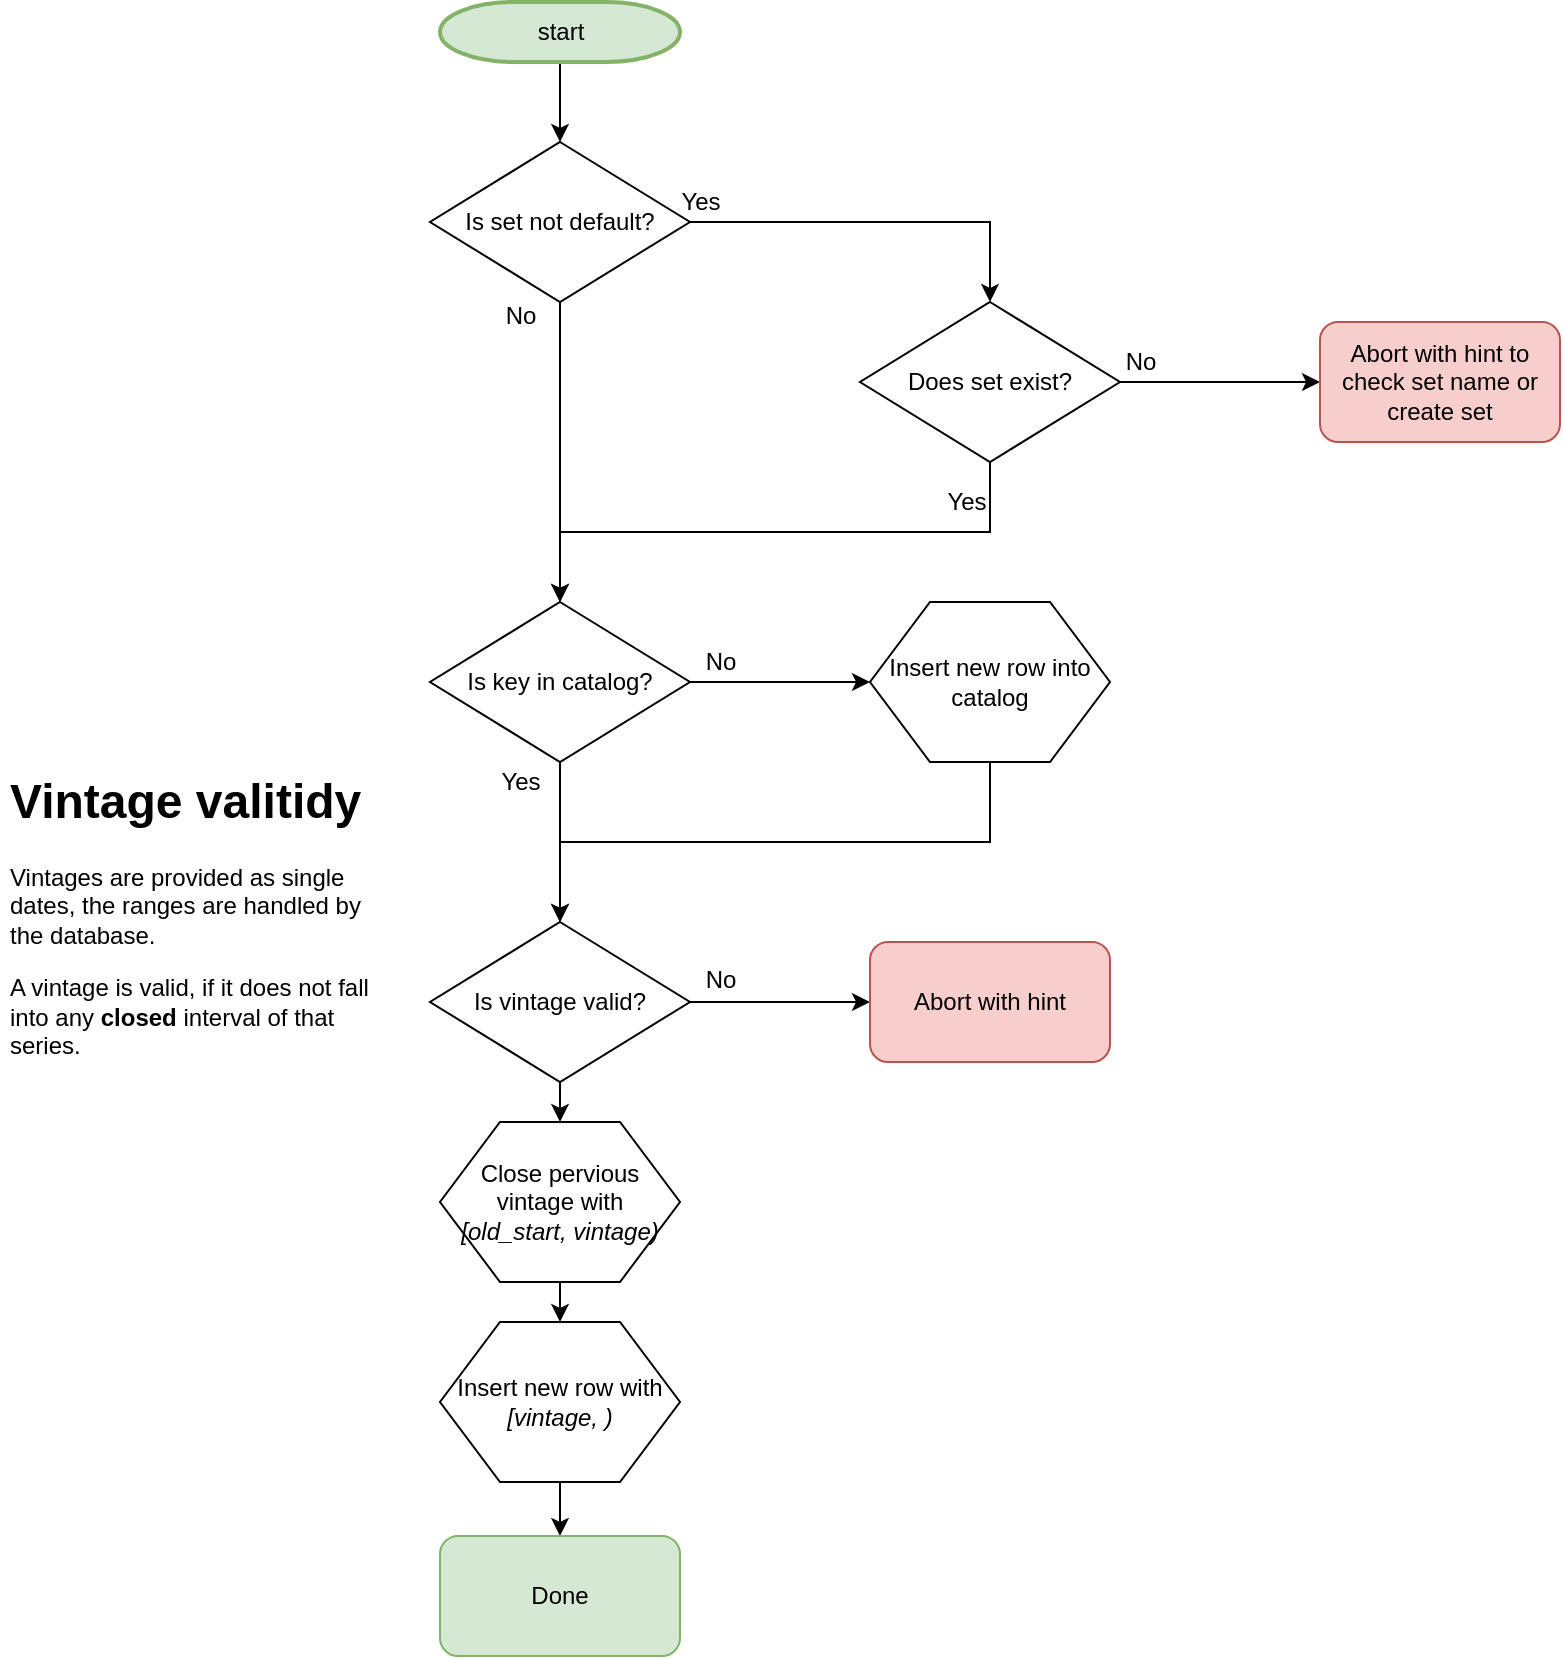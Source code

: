 <mxfile version="12.4.2" type="device" pages="2"><diagram id="6a731a19-8d31-9384-78a2-239565b7b9f0" name="Page-1"><mxGraphModel dx="1422" dy="822" grid="1" gridSize="10" guides="1" tooltips="1" connect="1" arrows="1" fold="1" page="1" pageScale="1" pageWidth="1169" pageHeight="827" background="#ffffff" math="0" shadow="0"><root><mxCell id="0"/><mxCell id="1" parent="0"/><mxCell id="lSBW19AUrRxaDcxiZ34H-77" style="edgeStyle=orthogonalEdgeStyle;rounded=0;orthogonalLoop=1;jettySize=auto;html=1;exitX=0.5;exitY=1;exitDx=0;exitDy=0;exitPerimeter=0;entryX=0.5;entryY=0;entryDx=0;entryDy=0;" parent="1" source="2" target="lSBW19AUrRxaDcxiZ34H-66" edge="1"><mxGeometry relative="1" as="geometry"/></mxCell><mxCell id="2" value="start" style="shape=mxgraph.flowchart.terminator;strokeWidth=2;gradientDirection=north;fontStyle=0;html=1;fillColor=#d5e8d4;strokeColor=#82b366;" parent="1" vertex="1"><mxGeometry x="251" y="29" width="120" height="30" as="geometry"/></mxCell><mxCell id="lSBW19AUrRxaDcxiZ34H-75" style="edgeStyle=orthogonalEdgeStyle;rounded=0;orthogonalLoop=1;jettySize=auto;html=1;exitX=1;exitY=0.5;exitDx=0;exitDy=0;" parent="1" source="lSBW19AUrRxaDcxiZ34H-62" target="lSBW19AUrRxaDcxiZ34H-74" edge="1"><mxGeometry relative="1" as="geometry"/></mxCell><mxCell id="lSBW19AUrRxaDcxiZ34H-76" value="No" style="text;html=1;align=center;verticalAlign=middle;resizable=0;points=[];;labelBackgroundColor=#ffffff;" parent="lSBW19AUrRxaDcxiZ34H-75" vertex="1" connectable="0"><mxGeometry x="-0.3" y="-3" relative="1" as="geometry"><mxPoint x="-25" y="-13" as="offset"/></mxGeometry></mxCell><mxCell id="lSBW19AUrRxaDcxiZ34H-78" style="edgeStyle=orthogonalEdgeStyle;rounded=0;orthogonalLoop=1;jettySize=auto;html=1;exitX=0.5;exitY=1;exitDx=0;exitDy=0;entryX=0.5;entryY=0;entryDx=0;entryDy=0;" parent="1" source="lSBW19AUrRxaDcxiZ34H-62" target="lSBW19AUrRxaDcxiZ34H-80" edge="1"><mxGeometry relative="1" as="geometry"><mxPoint x="311" y="309" as="targetPoint"/></mxGeometry></mxCell><mxCell id="lSBW19AUrRxaDcxiZ34H-79" value="Yes" style="text;html=1;align=center;verticalAlign=middle;resizable=0;points=[];;labelBackgroundColor=#ffffff;" parent="lSBW19AUrRxaDcxiZ34H-78" vertex="1" connectable="0"><mxGeometry x="-0.23" y="-2" relative="1" as="geometry"><mxPoint x="62" y="-13" as="offset"/></mxGeometry></mxCell><mxCell id="lSBW19AUrRxaDcxiZ34H-62" value="Does set exist?" style="rhombus;whiteSpace=wrap;html=1;" parent="1" vertex="1"><mxGeometry x="461" y="179" width="130" height="80" as="geometry"/></mxCell><mxCell id="lSBW19AUrRxaDcxiZ34H-70" style="edgeStyle=orthogonalEdgeStyle;rounded=0;orthogonalLoop=1;jettySize=auto;html=1;exitX=0.5;exitY=1;exitDx=0;exitDy=0;entryX=0.5;entryY=0;entryDx=0;entryDy=0;" parent="1" source="lSBW19AUrRxaDcxiZ34H-66" target="lSBW19AUrRxaDcxiZ34H-80" edge="1"><mxGeometry relative="1" as="geometry"><mxPoint x="311" y="309" as="targetPoint"/></mxGeometry></mxCell><mxCell id="lSBW19AUrRxaDcxiZ34H-71" value="No&lt;br&gt;" style="text;html=1;align=center;verticalAlign=middle;resizable=0;points=[];;labelBackgroundColor=#ffffff;" parent="lSBW19AUrRxaDcxiZ34H-70" vertex="1" connectable="0"><mxGeometry x="-0.339" y="2" relative="1" as="geometry"><mxPoint x="-22" y="-43" as="offset"/></mxGeometry></mxCell><mxCell id="lSBW19AUrRxaDcxiZ34H-72" style="edgeStyle=orthogonalEdgeStyle;rounded=0;orthogonalLoop=1;jettySize=auto;html=1;exitX=1;exitY=0.5;exitDx=0;exitDy=0;entryX=0.5;entryY=0;entryDx=0;entryDy=0;" parent="1" source="lSBW19AUrRxaDcxiZ34H-66" target="lSBW19AUrRxaDcxiZ34H-62" edge="1"><mxGeometry relative="1" as="geometry"/></mxCell><mxCell id="lSBW19AUrRxaDcxiZ34H-73" value="Yes" style="text;html=1;align=center;verticalAlign=middle;resizable=0;points=[];;labelBackgroundColor=#ffffff;" parent="lSBW19AUrRxaDcxiZ34H-72" vertex="1" connectable="0"><mxGeometry x="0.137" y="-1" relative="1" as="geometry"><mxPoint x="-103" y="-11" as="offset"/></mxGeometry></mxCell><mxCell id="lSBW19AUrRxaDcxiZ34H-66" value="Is set not default?" style="rhombus;whiteSpace=wrap;html=1;" parent="1" vertex="1"><mxGeometry x="246" y="99" width="130" height="80" as="geometry"/></mxCell><mxCell id="lSBW19AUrRxaDcxiZ34H-74" value="Abort with hint to check set name or create set" style="rounded=1;whiteSpace=wrap;html=1;fillColor=#f8cecc;strokeColor=#b85450;" parent="1" vertex="1"><mxGeometry x="691" y="189" width="120" height="60" as="geometry"/></mxCell><mxCell id="lSBW19AUrRxaDcxiZ34H-82" style="edgeStyle=orthogonalEdgeStyle;rounded=0;orthogonalLoop=1;jettySize=auto;html=1;exitX=1;exitY=0.5;exitDx=0;exitDy=0;entryX=0;entryY=0.5;entryDx=0;entryDy=0;" parent="1" source="lSBW19AUrRxaDcxiZ34H-80" target="lSBW19AUrRxaDcxiZ34H-81" edge="1"><mxGeometry relative="1" as="geometry"/></mxCell><mxCell id="lSBW19AUrRxaDcxiZ34H-87" style="edgeStyle=orthogonalEdgeStyle;rounded=0;orthogonalLoop=1;jettySize=auto;html=1;exitX=0.5;exitY=1;exitDx=0;exitDy=0;" parent="1" source="lSBW19AUrRxaDcxiZ34H-80" target="lSBW19AUrRxaDcxiZ34H-85" edge="1"><mxGeometry relative="1" as="geometry"><mxPoint x="311" y="449" as="targetPoint"/></mxGeometry></mxCell><mxCell id="lSBW19AUrRxaDcxiZ34H-80" value="Is key in catalog?" style="rhombus;whiteSpace=wrap;html=1;" parent="1" vertex="1"><mxGeometry x="246" y="329" width="130" height="80" as="geometry"/></mxCell><mxCell id="lSBW19AUrRxaDcxiZ34H-86" style="edgeStyle=orthogonalEdgeStyle;rounded=0;orthogonalLoop=1;jettySize=auto;html=1;exitX=0.5;exitY=1;exitDx=0;exitDy=0;entryX=0.5;entryY=0;entryDx=0;entryDy=0;" parent="1" source="lSBW19AUrRxaDcxiZ34H-81" target="lSBW19AUrRxaDcxiZ34H-85" edge="1"><mxGeometry relative="1" as="geometry"/></mxCell><mxCell id="lSBW19AUrRxaDcxiZ34H-81" value="Insert new row into catalog" style="shape=hexagon;perimeter=hexagonPerimeter2;whiteSpace=wrap;html=1;" parent="1" vertex="1"><mxGeometry x="466" y="329" width="120" height="80" as="geometry"/></mxCell><mxCell id="lSBW19AUrRxaDcxiZ34H-83" value="No" style="text;html=1;align=center;verticalAlign=middle;resizable=0;points=[];;autosize=1;" parent="1" vertex="1"><mxGeometry x="376" y="349" width="30" height="20" as="geometry"/></mxCell><mxCell id="lSBW19AUrRxaDcxiZ34H-90" style="edgeStyle=orthogonalEdgeStyle;rounded=0;orthogonalLoop=1;jettySize=auto;html=1;exitX=1;exitY=0.5;exitDx=0;exitDy=0;entryX=0;entryY=0.5;entryDx=0;entryDy=0;" parent="1" source="lSBW19AUrRxaDcxiZ34H-85" target="lSBW19AUrRxaDcxiZ34H-93" edge="1"><mxGeometry relative="1" as="geometry"><mxPoint x="461" y="529" as="targetPoint"/></mxGeometry></mxCell><mxCell id="lSBW19AUrRxaDcxiZ34H-98" style="edgeStyle=orthogonalEdgeStyle;rounded=0;orthogonalLoop=1;jettySize=auto;html=1;exitX=0.5;exitY=1;exitDx=0;exitDy=0;entryX=0.5;entryY=0;entryDx=0;entryDy=0;" parent="1" source="lSBW19AUrRxaDcxiZ34H-85" target="lSBW19AUrRxaDcxiZ34H-96" edge="1"><mxGeometry relative="1" as="geometry"/></mxCell><mxCell id="lSBW19AUrRxaDcxiZ34H-85" value="Is vintage valid?" style="rhombus;whiteSpace=wrap;html=1;" parent="1" vertex="1"><mxGeometry x="246" y="489" width="130" height="80" as="geometry"/></mxCell><mxCell id="lSBW19AUrRxaDcxiZ34H-88" value="Yes" style="text;html=1;align=center;verticalAlign=middle;resizable=0;points=[];;autosize=1;" parent="1" vertex="1"><mxGeometry x="271" y="409" width="40" height="20" as="geometry"/></mxCell><mxCell id="lSBW19AUrRxaDcxiZ34H-89" value="&lt;h1&gt;Vintage valitidy&lt;/h1&gt;&lt;p&gt;Vintages are provided as single dates, the ranges are handled by the database.&lt;/p&gt;&lt;p&gt;A vintage is valid, if it does not fall into any &lt;b&gt;closed &lt;/b&gt;interval of that series.&lt;/p&gt;" style="text;html=1;strokeColor=none;fillColor=none;spacing=5;spacingTop=-20;whiteSpace=wrap;overflow=hidden;rounded=0;" parent="1" vertex="1"><mxGeometry x="31" y="409" width="190" height="160" as="geometry"/></mxCell><mxCell id="lSBW19AUrRxaDcxiZ34H-91" value="No" style="text;html=1;align=center;verticalAlign=middle;resizable=0;points=[];;autosize=1;" parent="1" vertex="1"><mxGeometry x="376" y="508" width="30" height="20" as="geometry"/></mxCell><mxCell id="lSBW19AUrRxaDcxiZ34H-93" value="Abort with hint" style="rounded=1;whiteSpace=wrap;html=1;fillColor=#f8cecc;strokeColor=#b85450;" parent="1" vertex="1"><mxGeometry x="466" y="499" width="120" height="60" as="geometry"/></mxCell><mxCell id="lSBW19AUrRxaDcxiZ34H-99" style="edgeStyle=orthogonalEdgeStyle;rounded=0;orthogonalLoop=1;jettySize=auto;html=1;exitX=0.5;exitY=1;exitDx=0;exitDy=0;entryX=0.5;entryY=0;entryDx=0;entryDy=0;" parent="1" source="lSBW19AUrRxaDcxiZ34H-96" target="lSBW19AUrRxaDcxiZ34H-97" edge="1"><mxGeometry relative="1" as="geometry"/></mxCell><mxCell id="lSBW19AUrRxaDcxiZ34H-96" value="Close pervious vintage with &lt;i&gt;[old_start, vintage)&lt;/i&gt;" style="shape=hexagon;perimeter=hexagonPerimeter2;whiteSpace=wrap;html=1;" parent="1" vertex="1"><mxGeometry x="251" y="589" width="120" height="80" as="geometry"/></mxCell><mxCell id="lSBW19AUrRxaDcxiZ34H-101" style="edgeStyle=orthogonalEdgeStyle;rounded=0;orthogonalLoop=1;jettySize=auto;html=1;exitX=0.5;exitY=1;exitDx=0;exitDy=0;entryX=0.5;entryY=0;entryDx=0;entryDy=0;" parent="1" source="lSBW19AUrRxaDcxiZ34H-97" target="lSBW19AUrRxaDcxiZ34H-100" edge="1"><mxGeometry relative="1" as="geometry"/></mxCell><mxCell id="lSBW19AUrRxaDcxiZ34H-97" value="Insert new row with &lt;i&gt;[vintage, )&lt;/i&gt;" style="shape=hexagon;perimeter=hexagonPerimeter2;whiteSpace=wrap;html=1;" parent="1" vertex="1"><mxGeometry x="251" y="689" width="120" height="80" as="geometry"/></mxCell><mxCell id="lSBW19AUrRxaDcxiZ34H-100" value="Done" style="rounded=1;whiteSpace=wrap;html=1;fillColor=#d5e8d4;strokeColor=#82b366;" parent="1" vertex="1"><mxGeometry x="251" y="796" width="120" height="60" as="geometry"/></mxCell></root></mxGraphModel></diagram><diagram id="KQK1VXYU8T_XsNsp5iZ6" name="Page-2"><mxGraphModel dx="572" dy="822" grid="1" gridSize="10" guides="1" tooltips="1" connect="1" arrows="1" fold="1" page="1" pageScale="1" pageWidth="850" pageHeight="1100" math="0" shadow="0"><root><mxCell id="2oXPkLfolXf-HEi_U9Iz-0"/><mxCell id="2oXPkLfolXf-HEi_U9Iz-1" parent="2oXPkLfolXf-HEi_U9Iz-0"/><mxCell id="NvsLLzUTT0x4-sj14XE8-11" style="edgeStyle=orthogonalEdgeStyle;rounded=0;orthogonalLoop=1;jettySize=auto;html=1;exitX=0.5;exitY=1;exitDx=0;exitDy=0;entryX=0.5;entryY=0;entryDx=0;entryDy=0;" edge="1" parent="2oXPkLfolXf-HEi_U9Iz-1" source="NOmwKtIIMktDMVvt-Bkb-0" target="NvsLLzUTT0x4-sj14XE8-2"><mxGeometry relative="1" as="geometry"/></mxCell><mxCell id="NOmwKtIIMktDMVvt-Bkb-0" value="dataset_exists" style="shape=process;whiteSpace=wrap;html=1;backgroundOutline=1;" vertex="1" parent="2oXPkLfolXf-HEi_U9Iz-1"><mxGeometry x="1215" y="110" width="120" height="60" as="geometry"/></mxCell><mxCell id="NvsLLzUTT0x4-sj14XE8-10" style="edgeStyle=orthogonalEdgeStyle;rounded=0;orthogonalLoop=1;jettySize=auto;html=1;exitX=0.5;exitY=1;exitDx=0;exitDy=0;exitPerimeter=0;" edge="1" parent="2oXPkLfolXf-HEi_U9Iz-1" source="NOmwKtIIMktDMVvt-Bkb-1" target="NOmwKtIIMktDMVvt-Bkb-0"><mxGeometry relative="1" as="geometry"/></mxCell><mxCell id="NOmwKtIIMktDMVvt-Bkb-1" value="start" style="shape=mxgraph.flowchart.terminator;strokeWidth=2;gradientDirection=north;fontStyle=0;html=1;fillColor=#d5e8d4;strokeColor=#82b366;" vertex="1" parent="2oXPkLfolXf-HEi_U9Iz-1"><mxGeometry x="1215" y="50" width="120" height="30" as="geometry"/></mxCell><mxCell id="NvsLLzUTT0x4-sj14XE8-12" style="edgeStyle=orthogonalEdgeStyle;rounded=0;orthogonalLoop=1;jettySize=auto;html=1;exitX=0.5;exitY=1;exitDx=0;exitDy=0;entryX=0.5;entryY=0;entryDx=0;entryDy=0;" edge="1" parent="2oXPkLfolXf-HEi_U9Iz-1" source="NvsLLzUTT0x4-sj14XE8-2" target="NvsLLzUTT0x4-sj14XE8-3"><mxGeometry relative="1" as="geometry"/></mxCell><mxCell id="NvsLLzUTT0x4-sj14XE8-17" style="edgeStyle=orthogonalEdgeStyle;rounded=0;orthogonalLoop=1;jettySize=auto;html=1;exitX=1;exitY=0.5;exitDx=0;exitDy=0;entryX=0;entryY=0.5;entryDx=0;entryDy=0;" edge="1" parent="2oXPkLfolXf-HEi_U9Iz-1" source="NvsLLzUTT0x4-sj14XE8-2" target="NvsLLzUTT0x4-sj14XE8-8"><mxGeometry relative="1" as="geometry"/></mxCell><mxCell id="NvsLLzUTT0x4-sj14XE8-2" value="TRUE?" style="rhombus;whiteSpace=wrap;html=1;" vertex="1" parent="2oXPkLfolXf-HEi_U9Iz-1"><mxGeometry x="1210" y="190" width="130" height="80" as="geometry"/></mxCell><mxCell id="NvsLLzUTT0x4-sj14XE8-13" style="edgeStyle=orthogonalEdgeStyle;rounded=0;orthogonalLoop=1;jettySize=auto;html=1;exitX=0.5;exitY=1;exitDx=0;exitDy=0;entryX=0.5;entryY=0;entryDx=0;entryDy=0;" edge="1" parent="2oXPkLfolXf-HEi_U9Iz-1" source="NvsLLzUTT0x4-sj14XE8-3" target="NvsLLzUTT0x4-sj14XE8-4"><mxGeometry relative="1" as="geometry"/></mxCell><mxCell id="NvsLLzUTT0x4-sj14XE8-3" value="COPY FROM&lt;br&gt;STDIN" style="shape=parallelogram;perimeter=parallelogramPerimeter;whiteSpace=wrap;html=1;" vertex="1" parent="2oXPkLfolXf-HEi_U9Iz-1"><mxGeometry x="1215" y="290" width="120" height="60" as="geometry"/></mxCell><mxCell id="NvsLLzUTT0x4-sj14XE8-14" style="edgeStyle=orthogonalEdgeStyle;rounded=0;orthogonalLoop=1;jettySize=auto;html=1;exitX=0.5;exitY=1;exitDx=0;exitDy=0;entryX=0.5;entryY=0;entryDx=0;entryDy=0;" edge="1" parent="2oXPkLfolXf-HEi_U9Iz-1" source="NvsLLzUTT0x4-sj14XE8-4" target="NvsLLzUTT0x4-sj14XE8-6"><mxGeometry relative="1" as="geometry"/></mxCell><mxCell id="NvsLLzUTT0x4-sj14XE8-4" value="perform_insert" style="shape=process;whiteSpace=wrap;html=1;backgroundOutline=1;" vertex="1" parent="2oXPkLfolXf-HEi_U9Iz-1"><mxGeometry x="1215" y="370" width="120" height="60" as="geometry"/></mxCell><mxCell id="NvsLLzUTT0x4-sj14XE8-15" style="edgeStyle=orthogonalEdgeStyle;rounded=0;orthogonalLoop=1;jettySize=auto;html=1;exitX=0.5;exitY=1;exitDx=0;exitDy=0;entryX=0.5;entryY=0;entryDx=0;entryDy=0;" edge="1" parent="2oXPkLfolXf-HEi_U9Iz-1" source="NvsLLzUTT0x4-sj14XE8-6" target="NvsLLzUTT0x4-sj14XE8-7"><mxGeometry relative="1" as="geometry"/></mxCell><mxCell id="NvsLLzUTT0x4-sj14XE8-16" style="edgeStyle=orthogonalEdgeStyle;rounded=0;orthogonalLoop=1;jettySize=auto;html=1;exitX=1;exitY=0.5;exitDx=0;exitDy=0;entryX=0;entryY=0.5;entryDx=0;entryDy=0;" edge="1" parent="2oXPkLfolXf-HEi_U9Iz-1" source="NvsLLzUTT0x4-sj14XE8-6" target="NvsLLzUTT0x4-sj14XE8-9"><mxGeometry relative="1" as="geometry"/></mxCell><mxCell id="NvsLLzUTT0x4-sj14XE8-6" value="TRUE?" style="rhombus;whiteSpace=wrap;html=1;" vertex="1" parent="2oXPkLfolXf-HEi_U9Iz-1"><mxGeometry x="1215" y="450" width="130" height="80" as="geometry"/></mxCell><mxCell id="NvsLLzUTT0x4-sj14XE8-7" value="Success" style="rounded=1;whiteSpace=wrap;html=1;fillColor=#d5e8d4;strokeColor=#82b366;" vertex="1" parent="2oXPkLfolXf-HEi_U9Iz-1"><mxGeometry x="1220" y="550" width="120" height="60" as="geometry"/></mxCell><mxCell id="NvsLLzUTT0x4-sj14XE8-8" value="Precondition fail" style="rounded=1;whiteSpace=wrap;html=1;fillColor=#f8cecc;strokeColor=#b85450;" vertex="1" parent="2oXPkLfolXf-HEi_U9Iz-1"><mxGeometry x="1380" y="200" width="120" height="60" as="geometry"/></mxCell><mxCell id="NvsLLzUTT0x4-sj14XE8-9" value="Fail" style="rounded=1;whiteSpace=wrap;html=1;fillColor=#f8cecc;strokeColor=#b85450;" vertex="1" parent="2oXPkLfolXf-HEi_U9Iz-1"><mxGeometry x="1380" y="460" width="120" height="60" as="geometry"/></mxCell></root></mxGraphModel></diagram></mxfile>